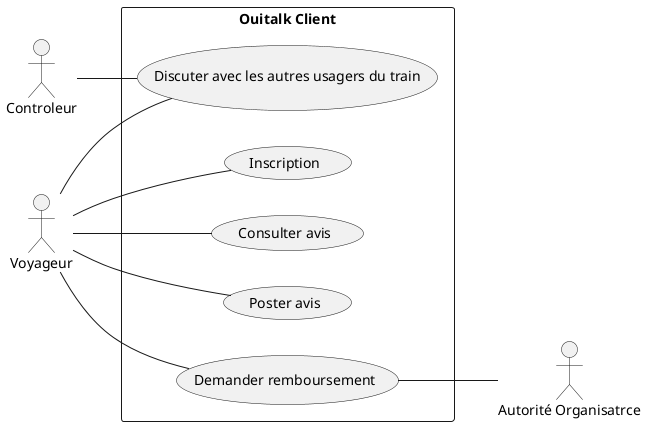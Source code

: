@startuml ouitalk-client-usecase

left to right direction
skinparam packageStyle rectangle

skinparam monochrome true

:Controleur: as CTRL
:Voyageur: as VOY
:Autorité Organisatrce: as OA

rectangle "Ouitalk Client" {
    (Discuter avec les autres usagers du train) as discUs
    (Inscription) as insc
    (Consulter avis) as vAvis
    (Poster avis) as pAvis
    (Demander remboursement) as demRemb
    
    CTRL -- discUs

    VOY -- discUs
    VOY -- insc
    VOY -- vAvis
    VOY -- pAvis
    VOY -- demRemb

    demRemb -- OA
}
@enduml